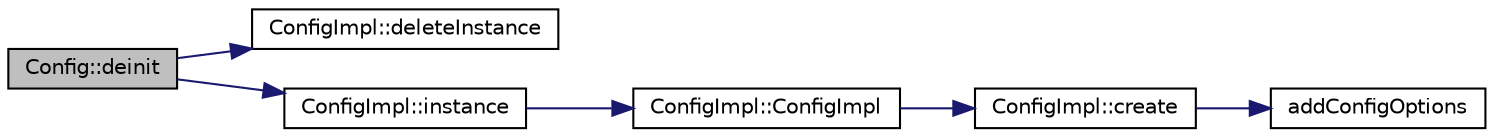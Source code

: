 digraph "Config::deinit"
{
 // LATEX_PDF_SIZE
  edge [fontname="Helvetica",fontsize="10",labelfontname="Helvetica",labelfontsize="10"];
  node [fontname="Helvetica",fontsize="10",shape=record];
  rankdir="LR";
  Node1 [label="Config::deinit",height=0.2,width=0.4,color="black", fillcolor="grey75", style="filled", fontcolor="black",tooltip=" "];
  Node1 -> Node2 [color="midnightblue",fontsize="10",style="solid",fontname="Helvetica"];
  Node2 [label="ConfigImpl::deleteInstance",height=0.2,width=0.4,color="black", fillcolor="white", style="filled",URL="$classConfigImpl.html#a11be9a99f82898b014f311b5fd9437c1",tooltip=" "];
  Node1 -> Node3 [color="midnightblue",fontsize="10",style="solid",fontname="Helvetica"];
  Node3 [label="ConfigImpl::instance",height=0.2,width=0.4,color="black", fillcolor="white", style="filled",URL="$classConfigImpl.html#a501e98a30e96c9930ac4b1791b80c09a",tooltip=" "];
  Node3 -> Node4 [color="midnightblue",fontsize="10",style="solid",fontname="Helvetica"];
  Node4 [label="ConfigImpl::ConfigImpl",height=0.2,width=0.4,color="black", fillcolor="white", style="filled",URL="$classConfigImpl.html#af661fbf44e03c43d5ae7c3e30ef33a18",tooltip=" "];
  Node4 -> Node5 [color="midnightblue",fontsize="10",style="solid",fontname="Helvetica"];
  Node5 [label="ConfigImpl::create",height=0.2,width=0.4,color="black", fillcolor="white", style="filled",URL="$classConfigImpl.html#a0e1887e271fe89b5f3e2154e344ad4b1",tooltip=" "];
  Node5 -> Node6 [color="midnightblue",fontsize="10",style="solid",fontname="Helvetica"];
  Node6 [label="addConfigOptions",height=0.2,width=0.4,color="black", fillcolor="white", style="filled",URL="$configoptions_8h.html#abc359bc733e3ae3512278e3014d83eb4",tooltip=" "];
}
